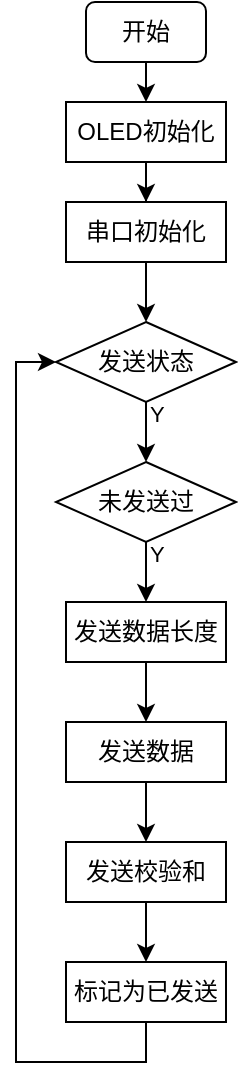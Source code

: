 <mxfile version="14.2.9" type="github">
  <diagram id="C5RBs43oDa-KdzZeNtuy" name="Page-1">
    <mxGraphModel dx="474" dy="254" grid="1" gridSize="10" guides="1" tooltips="1" connect="1" arrows="1" fold="1" page="1" pageScale="1" pageWidth="827" pageHeight="1169" math="0" shadow="0">
      <root>
        <mxCell id="WIyWlLk6GJQsqaUBKTNV-0" />
        <mxCell id="WIyWlLk6GJQsqaUBKTNV-1" parent="WIyWlLk6GJQsqaUBKTNV-0" />
        <mxCell id="OFaKSV9ueONItdQXf5j2-3" style="edgeStyle=orthogonalEdgeStyle;rounded=0;orthogonalLoop=1;jettySize=auto;html=1;exitX=0.5;exitY=1;exitDx=0;exitDy=0;entryX=0.5;entryY=0;entryDx=0;entryDy=0;" edge="1" parent="WIyWlLk6GJQsqaUBKTNV-1" source="OFaKSV9ueONItdQXf5j2-4" target="OFaKSV9ueONItdQXf5j2-6">
          <mxGeometry relative="1" as="geometry" />
        </mxCell>
        <mxCell id="OFaKSV9ueONItdQXf5j2-4" value="开始" style="rounded=1;whiteSpace=wrap;html=1;" vertex="1" parent="WIyWlLk6GJQsqaUBKTNV-1">
          <mxGeometry x="100" y="30" width="60" height="30" as="geometry" />
        </mxCell>
        <mxCell id="OFaKSV9ueONItdQXf5j2-5" value="" style="edgeStyle=orthogonalEdgeStyle;rounded=0;orthogonalLoop=1;jettySize=auto;html=1;" edge="1" parent="WIyWlLk6GJQsqaUBKTNV-1" source="OFaKSV9ueONItdQXf5j2-6" target="OFaKSV9ueONItdQXf5j2-7">
          <mxGeometry relative="1" as="geometry" />
        </mxCell>
        <mxCell id="OFaKSV9ueONItdQXf5j2-6" value="OLED初始化" style="rounded=0;whiteSpace=wrap;html=1;" vertex="1" parent="WIyWlLk6GJQsqaUBKTNV-1">
          <mxGeometry x="90" y="80" width="80" height="30" as="geometry" />
        </mxCell>
        <mxCell id="OFaKSV9ueONItdQXf5j2-9" style="edgeStyle=orthogonalEdgeStyle;rounded=0;orthogonalLoop=1;jettySize=auto;html=1;exitX=0.5;exitY=1;exitDx=0;exitDy=0;entryX=0.5;entryY=0;entryDx=0;entryDy=0;" edge="1" parent="WIyWlLk6GJQsqaUBKTNV-1" source="OFaKSV9ueONItdQXf5j2-7" target="OFaKSV9ueONItdQXf5j2-8">
          <mxGeometry relative="1" as="geometry" />
        </mxCell>
        <mxCell id="OFaKSV9ueONItdQXf5j2-7" value="串口初始化" style="whiteSpace=wrap;html=1;rounded=0;" vertex="1" parent="WIyWlLk6GJQsqaUBKTNV-1">
          <mxGeometry x="90" y="130" width="80" height="30" as="geometry" />
        </mxCell>
        <mxCell id="OFaKSV9ueONItdQXf5j2-21" value="Y" style="edgeStyle=orthogonalEdgeStyle;rounded=0;orthogonalLoop=1;jettySize=auto;html=1;exitX=0.5;exitY=1;exitDx=0;exitDy=0;labelPosition=right;verticalLabelPosition=top;align=left;verticalAlign=bottom;entryX=0.5;entryY=0;entryDx=0;entryDy=0;" edge="1" parent="WIyWlLk6GJQsqaUBKTNV-1" source="OFaKSV9ueONItdQXf5j2-8" target="OFaKSV9ueONItdQXf5j2-20">
          <mxGeometry relative="1" as="geometry">
            <mxPoint x="130" y="250" as="targetPoint" />
          </mxGeometry>
        </mxCell>
        <mxCell id="OFaKSV9ueONItdQXf5j2-8" value="发送状态" style="rhombus;whiteSpace=wrap;html=1;" vertex="1" parent="WIyWlLk6GJQsqaUBKTNV-1">
          <mxGeometry x="85" y="190" width="90" height="40" as="geometry" />
        </mxCell>
        <mxCell id="OFaKSV9ueONItdQXf5j2-14" value="" style="edgeStyle=orthogonalEdgeStyle;rounded=0;orthogonalLoop=1;jettySize=auto;html=1;" edge="1" parent="WIyWlLk6GJQsqaUBKTNV-1" source="OFaKSV9ueONItdQXf5j2-11" target="OFaKSV9ueONItdQXf5j2-13">
          <mxGeometry relative="1" as="geometry" />
        </mxCell>
        <mxCell id="OFaKSV9ueONItdQXf5j2-11" value="发送数据长度" style="whiteSpace=wrap;html=1;rounded=0;" vertex="1" parent="WIyWlLk6GJQsqaUBKTNV-1">
          <mxGeometry x="90" y="330" width="80" height="30" as="geometry" />
        </mxCell>
        <mxCell id="OFaKSV9ueONItdQXf5j2-16" value="" style="edgeStyle=orthogonalEdgeStyle;rounded=0;orthogonalLoop=1;jettySize=auto;html=1;" edge="1" parent="WIyWlLk6GJQsqaUBKTNV-1" source="OFaKSV9ueONItdQXf5j2-13" target="OFaKSV9ueONItdQXf5j2-15">
          <mxGeometry relative="1" as="geometry" />
        </mxCell>
        <mxCell id="OFaKSV9ueONItdQXf5j2-13" value="发送数据" style="whiteSpace=wrap;html=1;rounded=0;" vertex="1" parent="WIyWlLk6GJQsqaUBKTNV-1">
          <mxGeometry x="90" y="390" width="80" height="30" as="geometry" />
        </mxCell>
        <mxCell id="OFaKSV9ueONItdQXf5j2-18" value="" style="edgeStyle=orthogonalEdgeStyle;rounded=0;orthogonalLoop=1;jettySize=auto;html=1;" edge="1" parent="WIyWlLk6GJQsqaUBKTNV-1" source="OFaKSV9ueONItdQXf5j2-15" target="OFaKSV9ueONItdQXf5j2-17">
          <mxGeometry relative="1" as="geometry" />
        </mxCell>
        <mxCell id="OFaKSV9ueONItdQXf5j2-15" value="发送校验和" style="whiteSpace=wrap;html=1;rounded=0;" vertex="1" parent="WIyWlLk6GJQsqaUBKTNV-1">
          <mxGeometry x="90" y="450" width="80" height="30" as="geometry" />
        </mxCell>
        <mxCell id="OFaKSV9ueONItdQXf5j2-23" style="edgeStyle=orthogonalEdgeStyle;rounded=0;orthogonalLoop=1;jettySize=auto;html=1;exitX=0.5;exitY=1;exitDx=0;exitDy=0;entryX=0;entryY=0.5;entryDx=0;entryDy=0;" edge="1" parent="WIyWlLk6GJQsqaUBKTNV-1" source="OFaKSV9ueONItdQXf5j2-17" target="OFaKSV9ueONItdQXf5j2-8">
          <mxGeometry relative="1" as="geometry" />
        </mxCell>
        <mxCell id="OFaKSV9ueONItdQXf5j2-17" value="标记为已发送" style="whiteSpace=wrap;html=1;rounded=0;" vertex="1" parent="WIyWlLk6GJQsqaUBKTNV-1">
          <mxGeometry x="90" y="510" width="80" height="30" as="geometry" />
        </mxCell>
        <mxCell id="OFaKSV9ueONItdQXf5j2-22" value="Y" style="edgeStyle=orthogonalEdgeStyle;rounded=0;orthogonalLoop=1;jettySize=auto;html=1;exitX=0.5;exitY=1;exitDx=0;exitDy=0;entryX=0.5;entryY=0;entryDx=0;entryDy=0;labelPosition=right;verticalLabelPosition=top;align=left;verticalAlign=bottom;" edge="1" parent="WIyWlLk6GJQsqaUBKTNV-1" source="OFaKSV9ueONItdQXf5j2-20" target="OFaKSV9ueONItdQXf5j2-11">
          <mxGeometry relative="1" as="geometry" />
        </mxCell>
        <mxCell id="OFaKSV9ueONItdQXf5j2-20" value="未发送过" style="rhombus;whiteSpace=wrap;html=1;" vertex="1" parent="WIyWlLk6GJQsqaUBKTNV-1">
          <mxGeometry x="85" y="260" width="90" height="40" as="geometry" />
        </mxCell>
      </root>
    </mxGraphModel>
  </diagram>
</mxfile>
